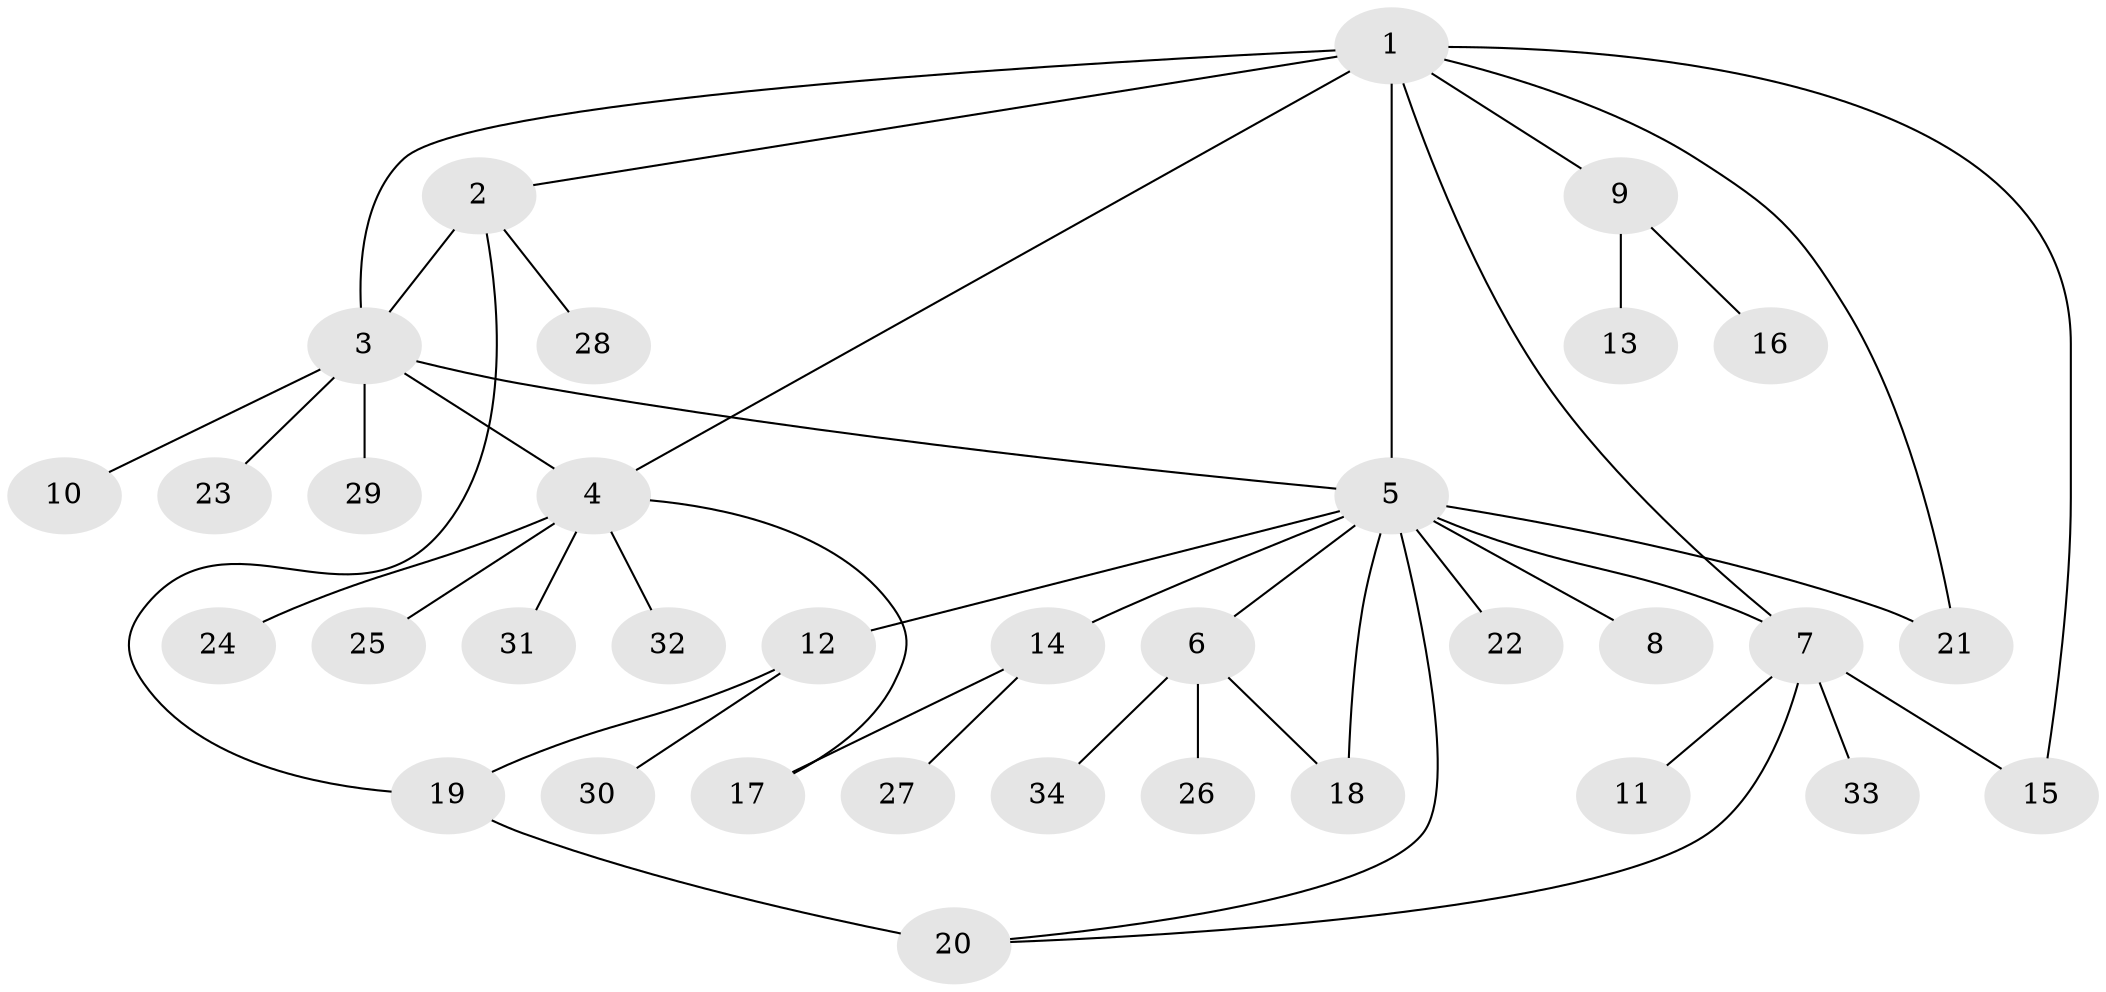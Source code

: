 // original degree distribution, {27: 0.014705882352941176, 5: 0.058823529411764705, 2: 0.25, 8: 0.029411764705882353, 6: 0.029411764705882353, 3: 0.08823529411764706, 7: 0.014705882352941176, 1: 0.4411764705882353, 4: 0.07352941176470588}
// Generated by graph-tools (version 1.1) at 2025/35/03/09/25 02:35:46]
// undirected, 34 vertices, 44 edges
graph export_dot {
graph [start="1"]
  node [color=gray90,style=filled];
  1;
  2;
  3;
  4;
  5;
  6;
  7;
  8;
  9;
  10;
  11;
  12;
  13;
  14;
  15;
  16;
  17;
  18;
  19;
  20;
  21;
  22;
  23;
  24;
  25;
  26;
  27;
  28;
  29;
  30;
  31;
  32;
  33;
  34;
  1 -- 2 [weight=1.0];
  1 -- 3 [weight=2.0];
  1 -- 4 [weight=1.0];
  1 -- 5 [weight=13.0];
  1 -- 7 [weight=2.0];
  1 -- 9 [weight=1.0];
  1 -- 15 [weight=1.0];
  1 -- 21 [weight=2.0];
  2 -- 3 [weight=2.0];
  2 -- 19 [weight=1.0];
  2 -- 28 [weight=1.0];
  3 -- 4 [weight=1.0];
  3 -- 5 [weight=1.0];
  3 -- 10 [weight=1.0];
  3 -- 23 [weight=1.0];
  3 -- 29 [weight=1.0];
  4 -- 17 [weight=1.0];
  4 -- 24 [weight=1.0];
  4 -- 25 [weight=1.0];
  4 -- 31 [weight=1.0];
  4 -- 32 [weight=1.0];
  5 -- 6 [weight=2.0];
  5 -- 7 [weight=1.0];
  5 -- 8 [weight=2.0];
  5 -- 12 [weight=1.0];
  5 -- 14 [weight=1.0];
  5 -- 18 [weight=1.0];
  5 -- 20 [weight=1.0];
  5 -- 21 [weight=1.0];
  5 -- 22 [weight=1.0];
  6 -- 18 [weight=1.0];
  6 -- 26 [weight=1.0];
  6 -- 34 [weight=1.0];
  7 -- 11 [weight=1.0];
  7 -- 15 [weight=1.0];
  7 -- 20 [weight=1.0];
  7 -- 33 [weight=1.0];
  9 -- 13 [weight=1.0];
  9 -- 16 [weight=1.0];
  12 -- 19 [weight=1.0];
  12 -- 30 [weight=1.0];
  14 -- 17 [weight=1.0];
  14 -- 27 [weight=1.0];
  19 -- 20 [weight=2.0];
}
